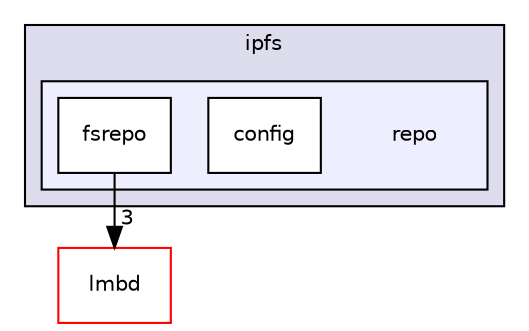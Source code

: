 digraph "prerequisites/c-ipfs/include/ipfs/repo" {
  compound=true
  node [ fontsize="10", fontname="Helvetica"];
  edge [ labelfontsize="10", labelfontname="Helvetica"];
  subgraph clusterdir_4960601612fac8513ddbfbb8b05ea01b {
    graph [ bgcolor="#ddddee", pencolor="black", label="ipfs" fontname="Helvetica", fontsize="10", URL="dir_4960601612fac8513ddbfbb8b05ea01b.html"]
  subgraph clusterdir_3c15ebf6c809f312dcfb28b0ce337d73 {
    graph [ bgcolor="#eeeeff", pencolor="black", label="" URL="dir_3c15ebf6c809f312dcfb28b0ce337d73.html"];
    dir_3c15ebf6c809f312dcfb28b0ce337d73 [shape=plaintext label="repo"];
    dir_12d0c2da0d50d577ee37bec6db7f3785 [shape=box label="config" color="black" fillcolor="white" style="filled" URL="dir_12d0c2da0d50d577ee37bec6db7f3785.html"];
    dir_768c7b3ab67a963a1db43ad64659e7a9 [shape=box label="fsrepo" color="black" fillcolor="white" style="filled" URL="dir_768c7b3ab67a963a1db43ad64659e7a9.html"];
  }
  }
  dir_8be01a3804ca0ad9f3bc9f8a64e2041f [shape=box label="lmbd" fillcolor="white" style="filled" color="red" URL="dir_8be01a3804ca0ad9f3bc9f8a64e2041f.html"];
  dir_768c7b3ab67a963a1db43ad64659e7a9->dir_8be01a3804ca0ad9f3bc9f8a64e2041f [headlabel="3", labeldistance=1.5 headhref="dir_000334_000350.html"];
}
